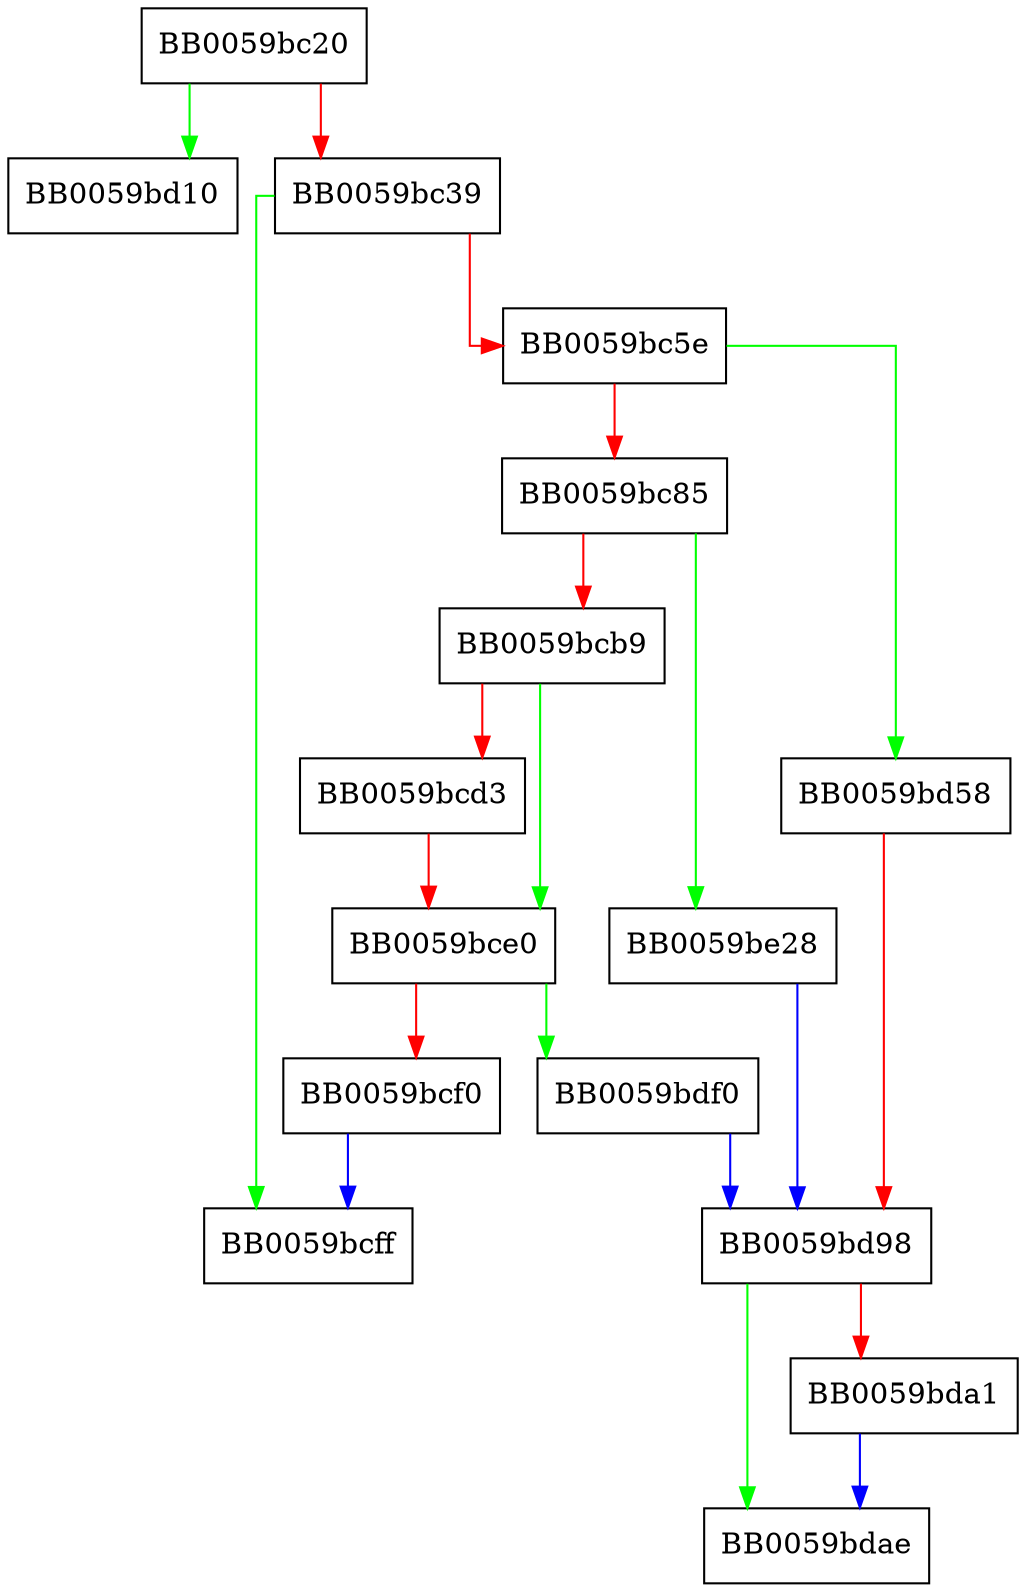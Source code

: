 digraph ossl_decoder_instance_new {
  node [shape="box"];
  graph [splines=ortho];
  BB0059bc20 -> BB0059bd10 [color="green"];
  BB0059bc20 -> BB0059bc39 [color="red"];
  BB0059bc39 -> BB0059bcff [color="green"];
  BB0059bc39 -> BB0059bc5e [color="red"];
  BB0059bc5e -> BB0059bd58 [color="green"];
  BB0059bc5e -> BB0059bc85 [color="red"];
  BB0059bc85 -> BB0059be28 [color="green"];
  BB0059bc85 -> BB0059bcb9 [color="red"];
  BB0059bcb9 -> BB0059bce0 [color="green"];
  BB0059bcb9 -> BB0059bcd3 [color="red"];
  BB0059bcd3 -> BB0059bce0 [color="red"];
  BB0059bce0 -> BB0059bdf0 [color="green"];
  BB0059bce0 -> BB0059bcf0 [color="red"];
  BB0059bcf0 -> BB0059bcff [color="blue"];
  BB0059bd58 -> BB0059bd98 [color="red"];
  BB0059bd98 -> BB0059bdae [color="green"];
  BB0059bd98 -> BB0059bda1 [color="red"];
  BB0059bda1 -> BB0059bdae [color="blue"];
  BB0059bdf0 -> BB0059bd98 [color="blue"];
  BB0059be28 -> BB0059bd98 [color="blue"];
}